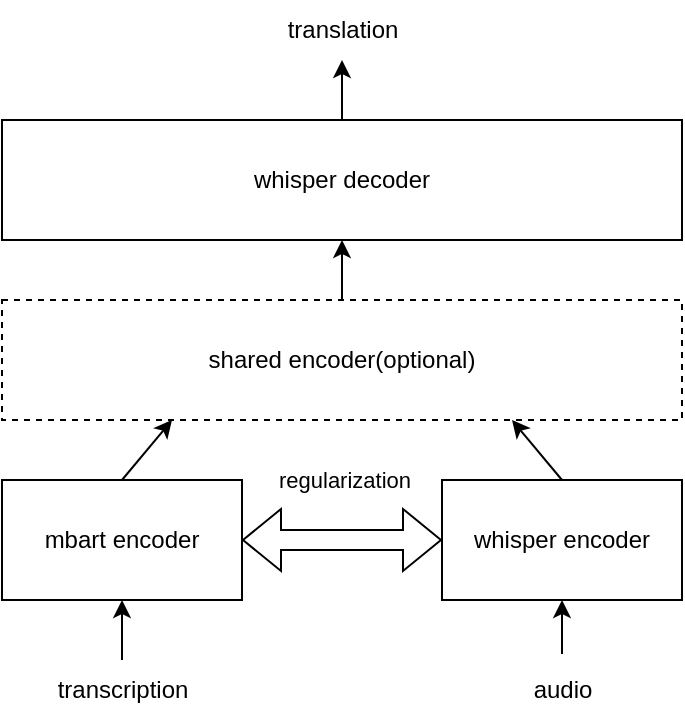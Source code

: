 <mxfile version="20.6.0" type="github">
  <diagram id="aDDkzk0C4_UjbySzYHHq" name="第 1 页">
    <mxGraphModel dx="1232" dy="693" grid="1" gridSize="10" guides="1" tooltips="1" connect="1" arrows="1" fold="1" page="1" pageScale="1" pageWidth="827" pageHeight="1169" math="0" shadow="0">
      <root>
        <mxCell id="0" />
        <mxCell id="1" parent="0" />
        <mxCell id="OLG_qpTC_8X-OR9rwW21-1" value="mbart encoder" style="rounded=0;whiteSpace=wrap;html=1;" vertex="1" parent="1">
          <mxGeometry x="170" y="350" width="120" height="60" as="geometry" />
        </mxCell>
        <mxCell id="OLG_qpTC_8X-OR9rwW21-2" value="whisper encoder" style="rounded=0;whiteSpace=wrap;html=1;" vertex="1" parent="1">
          <mxGeometry x="390" y="350" width="120" height="60" as="geometry" />
        </mxCell>
        <mxCell id="OLG_qpTC_8X-OR9rwW21-4" value="" style="shape=flexArrow;endArrow=classic;startArrow=classic;html=1;rounded=0;exitX=1;exitY=0.5;exitDx=0;exitDy=0;entryX=0;entryY=0.5;entryDx=0;entryDy=0;" edge="1" parent="1" source="OLG_qpTC_8X-OR9rwW21-1" target="OLG_qpTC_8X-OR9rwW21-2">
          <mxGeometry width="100" height="100" relative="1" as="geometry">
            <mxPoint x="360" y="410" as="sourcePoint" />
            <mxPoint x="460" y="310" as="targetPoint" />
          </mxGeometry>
        </mxCell>
        <mxCell id="OLG_qpTC_8X-OR9rwW21-5" value="regularization" style="edgeLabel;html=1;align=center;verticalAlign=middle;resizable=0;points=[];" vertex="1" connectable="0" parent="OLG_qpTC_8X-OR9rwW21-4">
          <mxGeometry x="0.289" relative="1" as="geometry">
            <mxPoint x="-14" y="-30" as="offset" />
          </mxGeometry>
        </mxCell>
        <mxCell id="OLG_qpTC_8X-OR9rwW21-7" value="shared encoder(optional)" style="rounded=0;whiteSpace=wrap;html=1;dashed=1;" vertex="1" parent="1">
          <mxGeometry x="170" y="260" width="340" height="60" as="geometry" />
        </mxCell>
        <mxCell id="OLG_qpTC_8X-OR9rwW21-9" value="whisper decoder" style="rounded=0;whiteSpace=wrap;html=1;" vertex="1" parent="1">
          <mxGeometry x="170" y="170" width="340" height="60" as="geometry" />
        </mxCell>
        <mxCell id="OLG_qpTC_8X-OR9rwW21-10" value="" style="endArrow=classic;html=1;rounded=0;entryX=0.5;entryY=1;entryDx=0;entryDy=0;exitX=0.5;exitY=-0.1;exitDx=0;exitDy=0;exitPerimeter=0;" edge="1" parent="1" source="OLG_qpTC_8X-OR9rwW21-12" target="OLG_qpTC_8X-OR9rwW21-2">
          <mxGeometry width="50" height="50" relative="1" as="geometry">
            <mxPoint x="450" y="450" as="sourcePoint" />
            <mxPoint x="440" y="260" as="targetPoint" />
          </mxGeometry>
        </mxCell>
        <mxCell id="OLG_qpTC_8X-OR9rwW21-11" value="transcription" style="text;html=1;resizable=0;autosize=1;align=center;verticalAlign=middle;points=[];fillColor=none;strokeColor=none;rounded=0;" vertex="1" parent="1">
          <mxGeometry x="185" y="440" width="90" height="30" as="geometry" />
        </mxCell>
        <mxCell id="OLG_qpTC_8X-OR9rwW21-12" value="audio" style="text;html=1;resizable=0;autosize=1;align=center;verticalAlign=middle;points=[];fillColor=none;strokeColor=none;rounded=0;" vertex="1" parent="1">
          <mxGeometry x="425" y="440" width="50" height="30" as="geometry" />
        </mxCell>
        <mxCell id="OLG_qpTC_8X-OR9rwW21-13" value="" style="endArrow=classic;html=1;rounded=0;exitX=0.5;exitY=0;exitDx=0;exitDy=0;exitPerimeter=0;entryX=0.5;entryY=1;entryDx=0;entryDy=0;" edge="1" parent="1" source="OLG_qpTC_8X-OR9rwW21-11" target="OLG_qpTC_8X-OR9rwW21-1">
          <mxGeometry width="50" height="50" relative="1" as="geometry">
            <mxPoint x="390" y="310" as="sourcePoint" />
            <mxPoint x="440" y="260" as="targetPoint" />
          </mxGeometry>
        </mxCell>
        <mxCell id="OLG_qpTC_8X-OR9rwW21-14" value="" style="endArrow=classic;html=1;rounded=0;exitX=0.5;exitY=0;exitDx=0;exitDy=0;entryX=0.75;entryY=1;entryDx=0;entryDy=0;" edge="1" parent="1" source="OLG_qpTC_8X-OR9rwW21-2" target="OLG_qpTC_8X-OR9rwW21-7">
          <mxGeometry width="50" height="50" relative="1" as="geometry">
            <mxPoint x="390" y="310" as="sourcePoint" />
            <mxPoint x="440" y="260" as="targetPoint" />
          </mxGeometry>
        </mxCell>
        <mxCell id="OLG_qpTC_8X-OR9rwW21-15" value="" style="endArrow=classic;html=1;rounded=0;exitX=0.5;exitY=0;exitDx=0;exitDy=0;entryX=0.25;entryY=1;entryDx=0;entryDy=0;" edge="1" parent="1" source="OLG_qpTC_8X-OR9rwW21-1" target="OLG_qpTC_8X-OR9rwW21-7">
          <mxGeometry width="50" height="50" relative="1" as="geometry">
            <mxPoint x="210" y="380" as="sourcePoint" />
            <mxPoint x="240" y="330" as="targetPoint" />
          </mxGeometry>
        </mxCell>
        <mxCell id="OLG_qpTC_8X-OR9rwW21-16" value="" style="endArrow=classic;html=1;rounded=0;exitX=0.5;exitY=0;exitDx=0;exitDy=0;entryX=0.5;entryY=1;entryDx=0;entryDy=0;" edge="1" parent="1" source="OLG_qpTC_8X-OR9rwW21-7" target="OLG_qpTC_8X-OR9rwW21-9">
          <mxGeometry width="50" height="50" relative="1" as="geometry">
            <mxPoint x="390" y="310" as="sourcePoint" />
            <mxPoint x="440" y="260" as="targetPoint" />
          </mxGeometry>
        </mxCell>
        <mxCell id="OLG_qpTC_8X-OR9rwW21-17" value="" style="endArrow=classic;html=1;rounded=0;exitX=0.5;exitY=0;exitDx=0;exitDy=0;" edge="1" parent="1" source="OLG_qpTC_8X-OR9rwW21-9">
          <mxGeometry width="50" height="50" relative="1" as="geometry">
            <mxPoint x="390" y="310" as="sourcePoint" />
            <mxPoint x="340" y="140" as="targetPoint" />
          </mxGeometry>
        </mxCell>
        <mxCell id="OLG_qpTC_8X-OR9rwW21-18" value="translation" style="text;html=1;resizable=0;autosize=1;align=center;verticalAlign=middle;points=[];fillColor=none;strokeColor=none;rounded=0;" vertex="1" parent="1">
          <mxGeometry x="300" y="110" width="80" height="30" as="geometry" />
        </mxCell>
      </root>
    </mxGraphModel>
  </diagram>
</mxfile>
